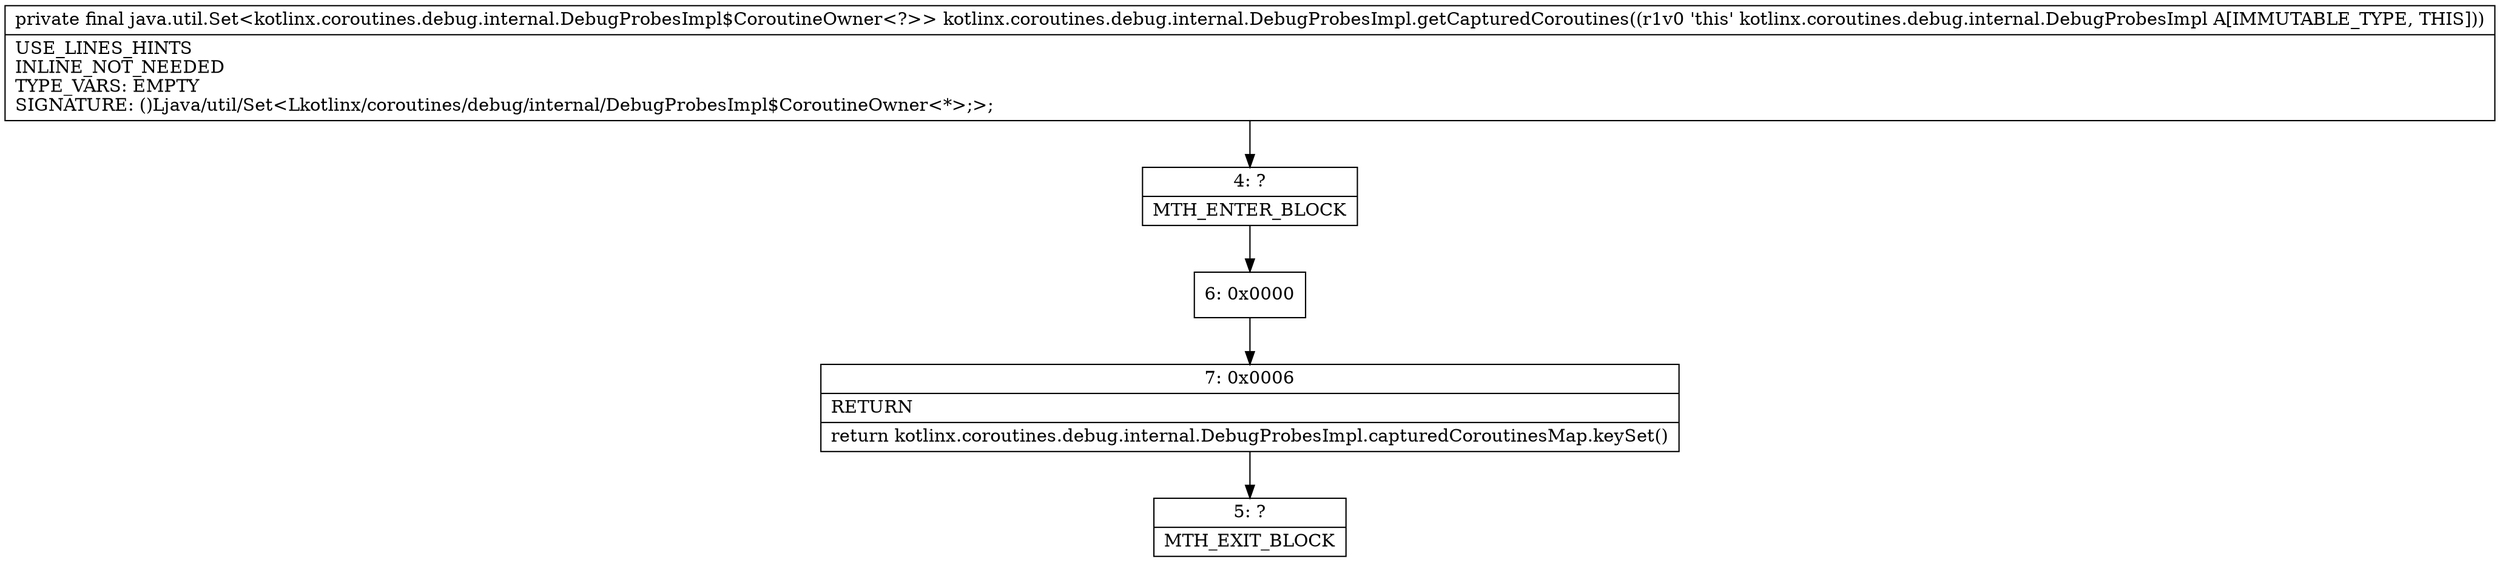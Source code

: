 digraph "CFG forkotlinx.coroutines.debug.internal.DebugProbesImpl.getCapturedCoroutines()Ljava\/util\/Set;" {
Node_4 [shape=record,label="{4\:\ ?|MTH_ENTER_BLOCK\l}"];
Node_6 [shape=record,label="{6\:\ 0x0000}"];
Node_7 [shape=record,label="{7\:\ 0x0006|RETURN\l|return kotlinx.coroutines.debug.internal.DebugProbesImpl.capturedCoroutinesMap.keySet()\l}"];
Node_5 [shape=record,label="{5\:\ ?|MTH_EXIT_BLOCK\l}"];
MethodNode[shape=record,label="{private final java.util.Set\<kotlinx.coroutines.debug.internal.DebugProbesImpl$CoroutineOwner\<?\>\> kotlinx.coroutines.debug.internal.DebugProbesImpl.getCapturedCoroutines((r1v0 'this' kotlinx.coroutines.debug.internal.DebugProbesImpl A[IMMUTABLE_TYPE, THIS]))  | USE_LINES_HINTS\lINLINE_NOT_NEEDED\lTYPE_VARS: EMPTY\lSIGNATURE: ()Ljava\/util\/Set\<Lkotlinx\/coroutines\/debug\/internal\/DebugProbesImpl$CoroutineOwner\<*\>;\>;\l}"];
MethodNode -> Node_4;Node_4 -> Node_6;
Node_6 -> Node_7;
Node_7 -> Node_5;
}

